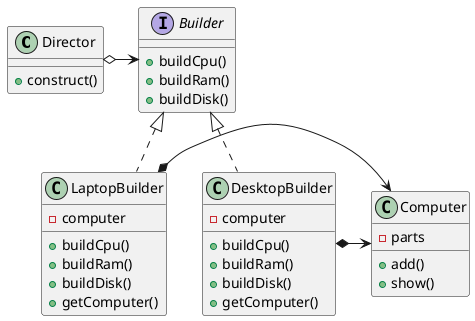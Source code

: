 @startuml

class Director {
    +construct()
}

interface Builder {
    +buildCpu()
    +buildRam()
    +buildDisk()
}

class LaptopBuilder {
    -computer
    +buildCpu()
    +buildRam()
    +buildDisk()
    +getComputer()
}

class DesktopBuilder {
    -computer
    +buildCpu()
    +buildRam()
    +buildDisk()
    +getComputer()
}

class Computer {
    -parts
    +add()
    +show()
}

Director o-> Builder
Builder <|.. LaptopBuilder
Builder <|.. DesktopBuilder
LaptopBuilder *-> Computer
DesktopBuilder *-> Computer

@enduml